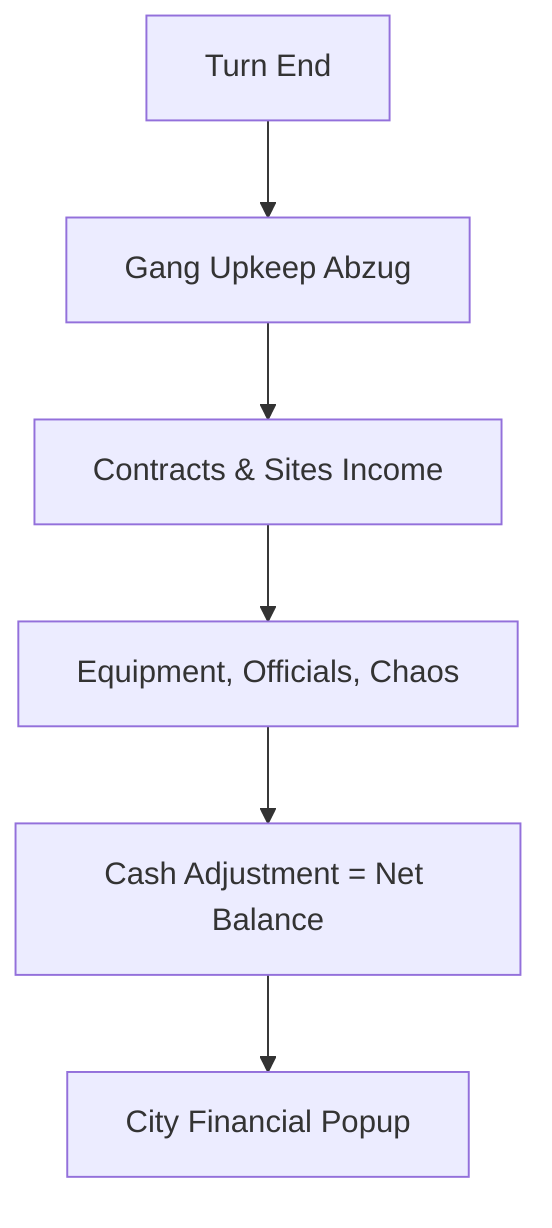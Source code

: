 flowchart TD
    Start[Turn End] --> Upkeep[Gang Upkeep Abzug]
    Upkeep --> Income[Contracts & Sites Income]
    Income --> Expenses[Equipment, Officials, Chaos]
    Expenses --> Result[Cash Adjustment = Net Balance]
    Result --> Overlay[City Financial Popup]